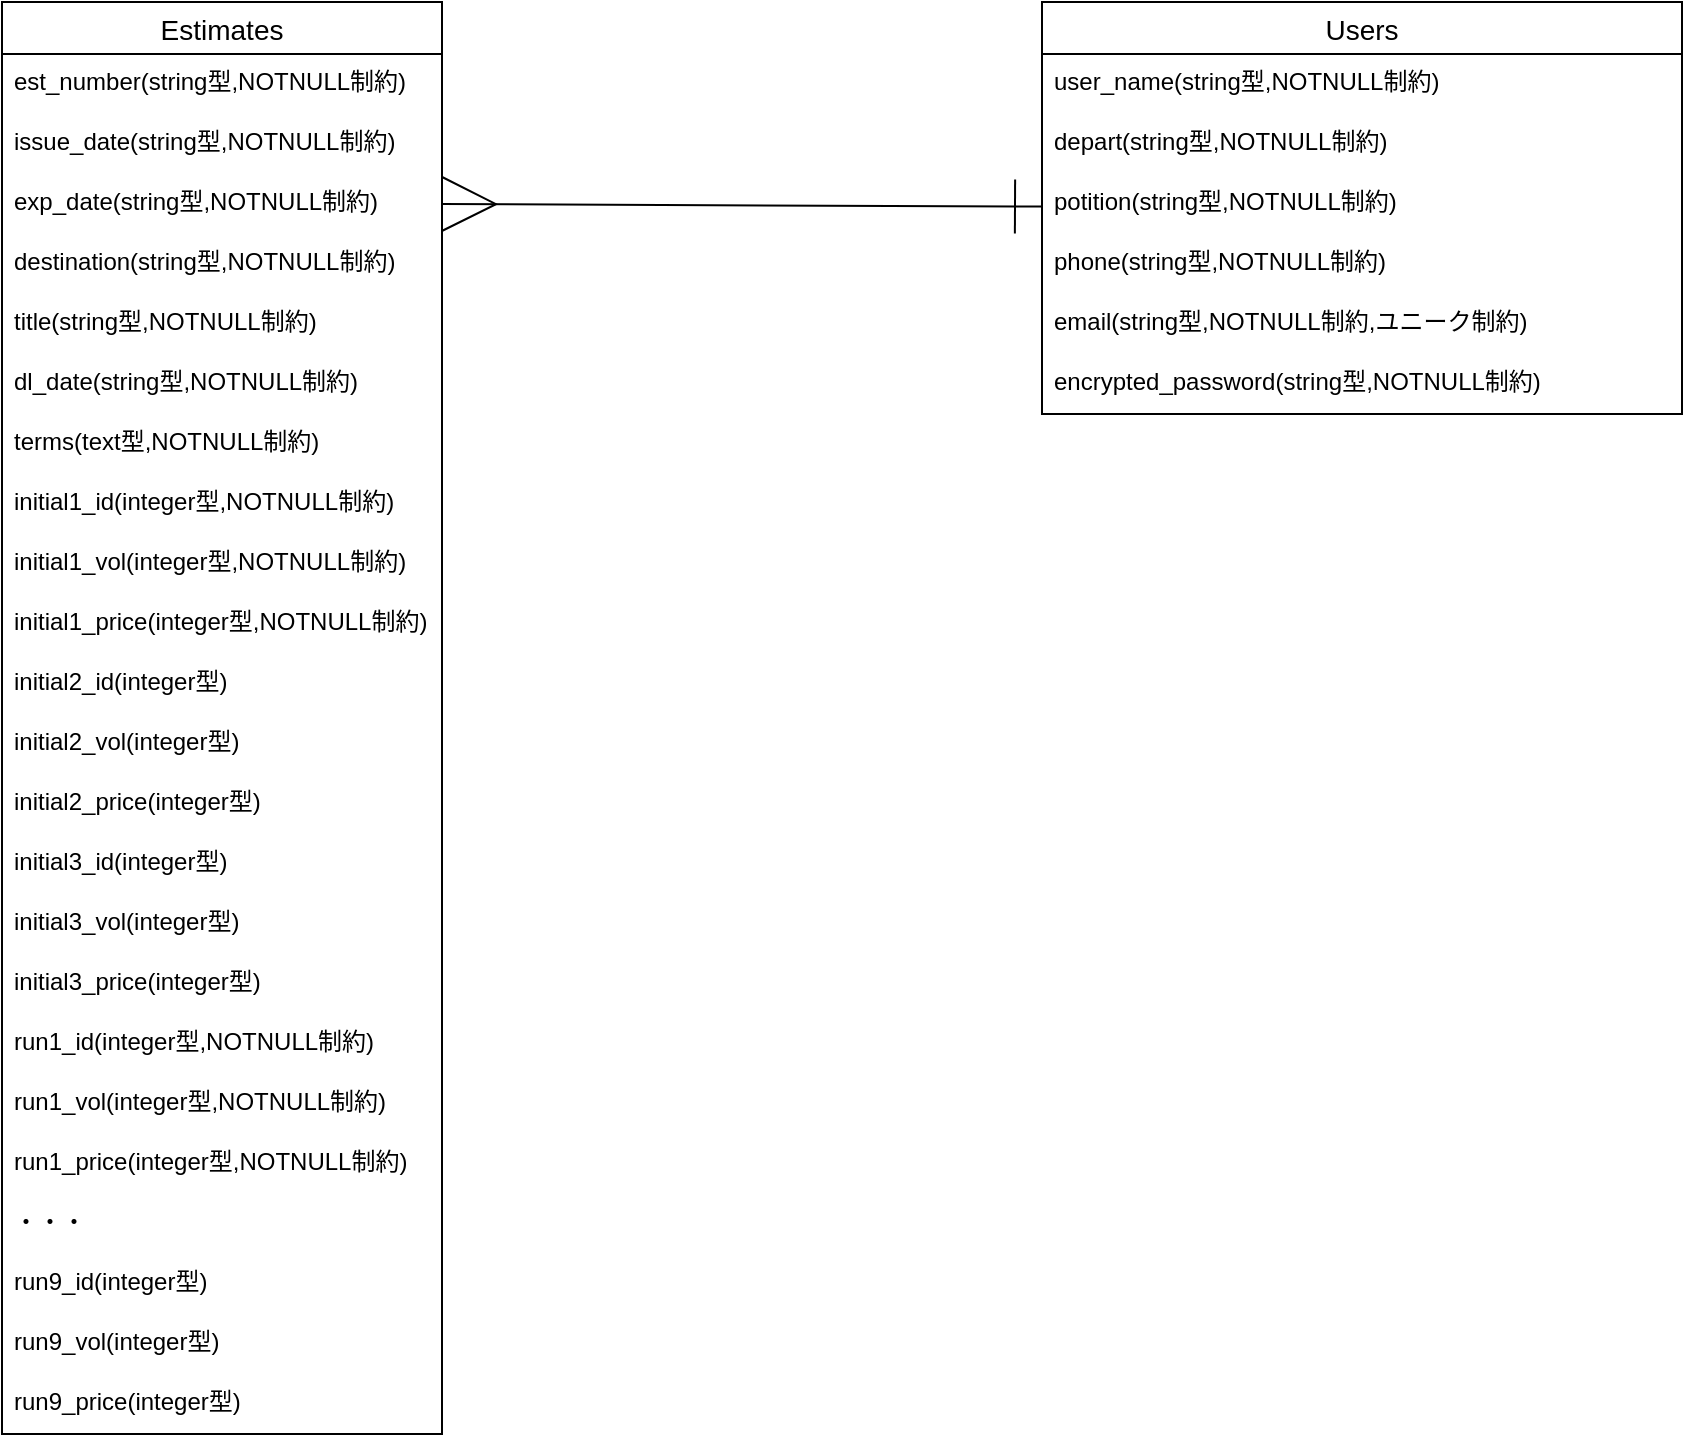 <mxfile>
    <diagram id="srL0h-sHy9Ppui1SwEiE" name="ページ1">
        <mxGraphModel dx="1088" dy="917" grid="1" gridSize="10" guides="1" tooltips="1" connect="1" arrows="1" fold="1" page="1" pageScale="1" pageWidth="1654" pageHeight="1169" background="none" math="0" shadow="0">
            <root>
                <mxCell id="0"/>
                <mxCell id="1" parent="0"/>
                <mxCell id="79" style="edgeStyle=none;html=1;entryX=1;entryY=0.5;entryDx=0;entryDy=0;endArrow=ERmany;endFill=0;endSize=25;startArrow=ERone;startFill=0;startSize=25;" edge="1" parent="1" source="2" target="21">
                    <mxGeometry relative="1" as="geometry">
                        <mxPoint x="680" y="190" as="targetPoint"/>
                    </mxGeometry>
                </mxCell>
                <mxCell id="2" value="Users" style="swimlane;fontStyle=0;childLayout=stackLayout;horizontal=1;startSize=26;horizontalStack=0;resizeParent=1;resizeParentMax=0;resizeLast=0;collapsible=1;marginBottom=0;align=center;fontSize=14;" parent="1" vertex="1">
                    <mxGeometry x="970" y="79" width="320" height="206" as="geometry"/>
                </mxCell>
                <mxCell id="3" value="user_name(string型,NOTNULL制約)" style="text;strokeColor=none;fillColor=none;spacingLeft=4;spacingRight=4;overflow=hidden;rotatable=0;points=[[0,0.5],[1,0.5]];portConstraint=eastwest;fontSize=12;" parent="2" vertex="1">
                    <mxGeometry y="26" width="320" height="30" as="geometry"/>
                </mxCell>
                <mxCell id="4" value="depart(string型,NOTNULL制約)" style="text;strokeColor=none;fillColor=none;spacingLeft=4;spacingRight=4;overflow=hidden;rotatable=0;points=[[0,0.5],[1,0.5]];portConstraint=eastwest;fontSize=12;" parent="2" vertex="1">
                    <mxGeometry y="56" width="320" height="30" as="geometry"/>
                </mxCell>
                <mxCell id="5" value="potition(string型,NOTNULL制約)" style="text;strokeColor=none;fillColor=none;spacingLeft=4;spacingRight=4;overflow=hidden;rotatable=0;points=[[0,0.5],[1,0.5]];portConstraint=eastwest;fontSize=12;" parent="2" vertex="1">
                    <mxGeometry y="86" width="320" height="30" as="geometry"/>
                </mxCell>
                <mxCell id="6" value="phone(string型,NOTNULL制約)" style="text;strokeColor=none;fillColor=none;spacingLeft=4;spacingRight=4;overflow=hidden;rotatable=0;points=[[0,0.5],[1,0.5]];portConstraint=eastwest;fontSize=12;" parent="2" vertex="1">
                    <mxGeometry y="116" width="320" height="30" as="geometry"/>
                </mxCell>
                <mxCell id="9" value="email(string型,NOTNULL制約,ユニーク制約)" style="text;strokeColor=none;fillColor=none;spacingLeft=4;spacingRight=4;overflow=hidden;rotatable=0;points=[[0,0.5],[1,0.5]];portConstraint=eastwest;fontSize=12;" parent="2" vertex="1">
                    <mxGeometry y="146" width="320" height="30" as="geometry"/>
                </mxCell>
                <mxCell id="10" value="encrypted_password(string型,NOTNULL制約)" style="text;strokeColor=none;fillColor=none;spacingLeft=4;spacingRight=4;overflow=hidden;rotatable=0;points=[[0,0.5],[1,0.5]];portConstraint=eastwest;fontSize=12;" parent="2" vertex="1">
                    <mxGeometry y="176" width="320" height="30" as="geometry"/>
                </mxCell>
                <mxCell id="18" value="Estimates" style="swimlane;fontStyle=0;childLayout=stackLayout;horizontal=1;startSize=26;horizontalStack=0;resizeParent=1;resizeParentMax=0;resizeLast=0;collapsible=1;marginBottom=0;align=center;fontSize=14;" parent="1" vertex="1">
                    <mxGeometry x="450" y="79" width="220" height="716" as="geometry"/>
                </mxCell>
                <mxCell id="19" value="est_number(string型,NOTNULL制約)" style="text;strokeColor=none;fillColor=none;spacingLeft=4;spacingRight=4;overflow=hidden;rotatable=0;points=[[0,0.5],[1,0.5]];portConstraint=eastwest;fontSize=12;" parent="18" vertex="1">
                    <mxGeometry y="26" width="220" height="30" as="geometry"/>
                </mxCell>
                <mxCell id="20" value="issue_date(string型,NOTNULL制約)" style="text;strokeColor=none;fillColor=none;spacingLeft=4;spacingRight=4;overflow=hidden;rotatable=0;points=[[0,0.5],[1,0.5]];portConstraint=eastwest;fontSize=12;" parent="18" vertex="1">
                    <mxGeometry y="56" width="220" height="30" as="geometry"/>
                </mxCell>
                <mxCell id="21" value="exp_date(string型,NOTNULL制約)" style="text;strokeColor=none;fillColor=none;spacingLeft=4;spacingRight=4;overflow=hidden;rotatable=0;points=[[0,0.5],[1,0.5]];portConstraint=eastwest;fontSize=12;" parent="18" vertex="1">
                    <mxGeometry y="86" width="220" height="30" as="geometry"/>
                </mxCell>
                <mxCell id="22" value="destination(string型,NOTNULL制約)" style="text;strokeColor=none;fillColor=none;spacingLeft=4;spacingRight=4;overflow=hidden;rotatable=0;points=[[0,0.5],[1,0.5]];portConstraint=eastwest;fontSize=12;" parent="18" vertex="1">
                    <mxGeometry y="116" width="220" height="30" as="geometry"/>
                </mxCell>
                <mxCell id="23" value="title(string型,NOTNULL制約)" style="text;strokeColor=none;fillColor=none;spacingLeft=4;spacingRight=4;overflow=hidden;rotatable=0;points=[[0,0.5],[1,0.5]];portConstraint=eastwest;fontSize=12;" parent="18" vertex="1">
                    <mxGeometry y="146" width="220" height="30" as="geometry"/>
                </mxCell>
                <mxCell id="24" value="dl_date(string型,NOTNULL制約)" style="text;strokeColor=none;fillColor=none;spacingLeft=4;spacingRight=4;overflow=hidden;rotatable=0;points=[[0,0.5],[1,0.5]];portConstraint=eastwest;fontSize=12;" parent="18" vertex="1">
                    <mxGeometry y="176" width="220" height="30" as="geometry"/>
                </mxCell>
                <mxCell id="60" value="terms(text型,NOTNULL制約)" style="text;strokeColor=none;fillColor=none;spacingLeft=4;spacingRight=4;overflow=hidden;rotatable=0;points=[[0,0.5],[1,0.5]];portConstraint=eastwest;fontSize=12;" vertex="1" parent="18">
                    <mxGeometry y="206" width="220" height="30" as="geometry"/>
                </mxCell>
                <mxCell id="61" value="initial1_id(integer型,NOTNULL制約)" style="text;strokeColor=none;fillColor=none;spacingLeft=4;spacingRight=4;overflow=hidden;rotatable=0;points=[[0,0.5],[1,0.5]];portConstraint=eastwest;fontSize=12;" vertex="1" parent="18">
                    <mxGeometry y="236" width="220" height="30" as="geometry"/>
                </mxCell>
                <mxCell id="62" value="initial1_vol(integer型,NOTNULL制約)" style="text;strokeColor=none;fillColor=none;spacingLeft=4;spacingRight=4;overflow=hidden;rotatable=0;points=[[0,0.5],[1,0.5]];portConstraint=eastwest;fontSize=12;" vertex="1" parent="18">
                    <mxGeometry y="266" width="220" height="30" as="geometry"/>
                </mxCell>
                <mxCell id="63" value="initial1_price(integer型,NOTNULL制約)" style="text;strokeColor=none;fillColor=none;spacingLeft=4;spacingRight=4;overflow=hidden;rotatable=0;points=[[0,0.5],[1,0.5]];portConstraint=eastwest;fontSize=12;" vertex="1" parent="18">
                    <mxGeometry y="296" width="220" height="30" as="geometry"/>
                </mxCell>
                <mxCell id="64" value="initial2_id(integer型)" style="text;strokeColor=none;fillColor=none;spacingLeft=4;spacingRight=4;overflow=hidden;rotatable=0;points=[[0,0.5],[1,0.5]];portConstraint=eastwest;fontSize=12;" vertex="1" parent="18">
                    <mxGeometry y="326" width="220" height="30" as="geometry"/>
                </mxCell>
                <mxCell id="65" value="initial2_vol(integer型)" style="text;strokeColor=none;fillColor=none;spacingLeft=4;spacingRight=4;overflow=hidden;rotatable=0;points=[[0,0.5],[1,0.5]];portConstraint=eastwest;fontSize=12;" vertex="1" parent="18">
                    <mxGeometry y="356" width="220" height="30" as="geometry"/>
                </mxCell>
                <mxCell id="66" value="initial2_price(integer型)" style="text;strokeColor=none;fillColor=none;spacingLeft=4;spacingRight=4;overflow=hidden;rotatable=0;points=[[0,0.5],[1,0.5]];portConstraint=eastwest;fontSize=12;" vertex="1" parent="18">
                    <mxGeometry y="386" width="220" height="30" as="geometry"/>
                </mxCell>
                <mxCell id="67" value="initial3_id(integer型)" style="text;strokeColor=none;fillColor=none;spacingLeft=4;spacingRight=4;overflow=hidden;rotatable=0;points=[[0,0.5],[1,0.5]];portConstraint=eastwest;fontSize=12;" vertex="1" parent="18">
                    <mxGeometry y="416" width="220" height="30" as="geometry"/>
                </mxCell>
                <mxCell id="68" value="initial3_vol(integer型)" style="text;strokeColor=none;fillColor=none;spacingLeft=4;spacingRight=4;overflow=hidden;rotatable=0;points=[[0,0.5],[1,0.5]];portConstraint=eastwest;fontSize=12;" vertex="1" parent="18">
                    <mxGeometry y="446" width="220" height="30" as="geometry"/>
                </mxCell>
                <mxCell id="69" value="initial3_price(integer型)" style="text;strokeColor=none;fillColor=none;spacingLeft=4;spacingRight=4;overflow=hidden;rotatable=0;points=[[0,0.5],[1,0.5]];portConstraint=eastwest;fontSize=12;" vertex="1" parent="18">
                    <mxGeometry y="476" width="220" height="30" as="geometry"/>
                </mxCell>
                <mxCell id="70" value="run1_id(integer型,NOTNULL制約)" style="text;strokeColor=none;fillColor=none;spacingLeft=4;spacingRight=4;overflow=hidden;rotatable=0;points=[[0,0.5],[1,0.5]];portConstraint=eastwest;fontSize=12;" vertex="1" parent="18">
                    <mxGeometry y="506" width="220" height="30" as="geometry"/>
                </mxCell>
                <mxCell id="71" value="run1_vol(integer型,NOTNULL制約)" style="text;strokeColor=none;fillColor=none;spacingLeft=4;spacingRight=4;overflow=hidden;rotatable=0;points=[[0,0.5],[1,0.5]];portConstraint=eastwest;fontSize=12;" vertex="1" parent="18">
                    <mxGeometry y="536" width="220" height="30" as="geometry"/>
                </mxCell>
                <mxCell id="72" value="run1_price(integer型,NOTNULL制約)" style="text;strokeColor=none;fillColor=none;spacingLeft=4;spacingRight=4;overflow=hidden;rotatable=0;points=[[0,0.5],[1,0.5]];portConstraint=eastwest;fontSize=12;" vertex="1" parent="18">
                    <mxGeometry y="566" width="220" height="30" as="geometry"/>
                </mxCell>
                <mxCell id="74" value="・・・" style="text;strokeColor=none;fillColor=none;spacingLeft=4;spacingRight=4;overflow=hidden;rotatable=0;points=[[0,0.5],[1,0.5]];portConstraint=eastwest;fontSize=12;" vertex="1" parent="18">
                    <mxGeometry y="596" width="220" height="30" as="geometry"/>
                </mxCell>
                <mxCell id="75" value="run9_id(integer型)" style="text;strokeColor=none;fillColor=none;spacingLeft=4;spacingRight=4;overflow=hidden;rotatable=0;points=[[0,0.5],[1,0.5]];portConstraint=eastwest;fontSize=12;" vertex="1" parent="18">
                    <mxGeometry y="626" width="220" height="30" as="geometry"/>
                </mxCell>
                <mxCell id="76" value="run9_vol(integer型)" style="text;strokeColor=none;fillColor=none;spacingLeft=4;spacingRight=4;overflow=hidden;rotatable=0;points=[[0,0.5],[1,0.5]];portConstraint=eastwest;fontSize=12;" vertex="1" parent="18">
                    <mxGeometry y="656" width="220" height="30" as="geometry"/>
                </mxCell>
                <mxCell id="77" value="run9_price(integer型)" style="text;strokeColor=none;fillColor=none;spacingLeft=4;spacingRight=4;overflow=hidden;rotatable=0;points=[[0,0.5],[1,0.5]];portConstraint=eastwest;fontSize=12;" vertex="1" parent="18">
                    <mxGeometry y="686" width="220" height="30" as="geometry"/>
                </mxCell>
            </root>
        </mxGraphModel>
    </diagram>
</mxfile>